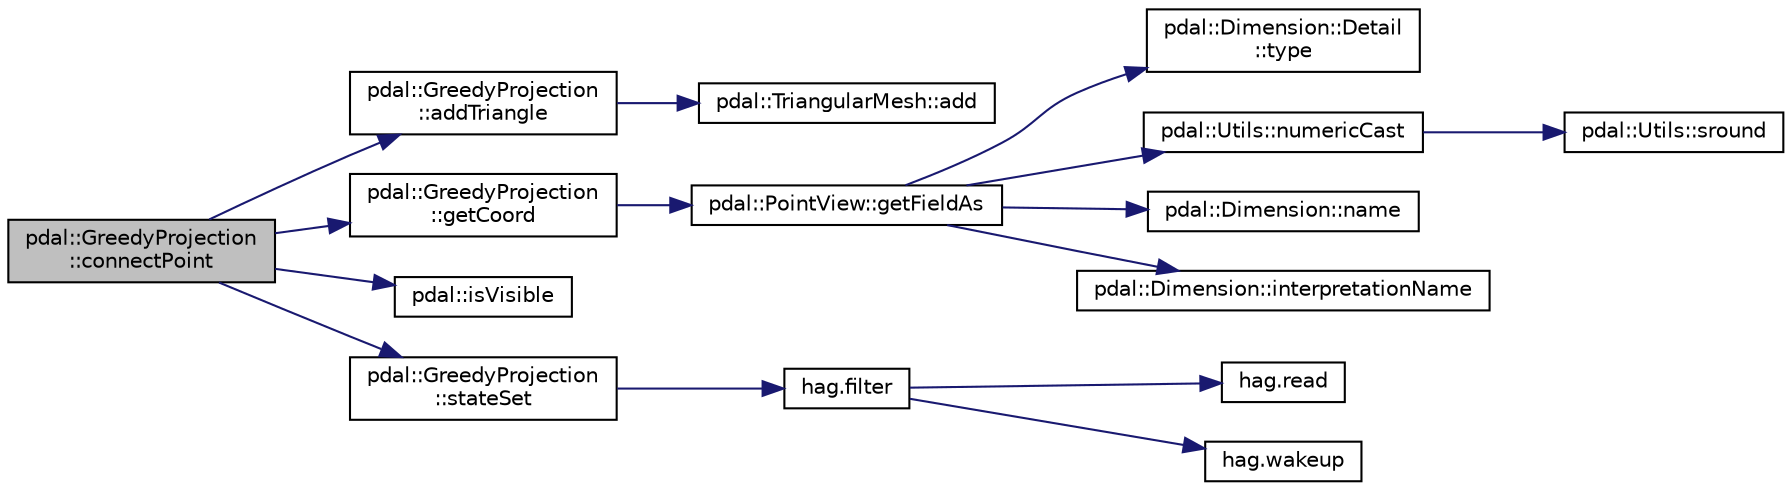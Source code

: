 digraph "pdal::GreedyProjection::connectPoint"
{
  edge [fontname="Helvetica",fontsize="10",labelfontname="Helvetica",labelfontsize="10"];
  node [fontname="Helvetica",fontsize="10",shape=record];
  rankdir="LR";
  Node1 [label="pdal::GreedyProjection\l::connectPoint",height=0.2,width=0.4,color="black", fillcolor="grey75", style="filled", fontcolor="black"];
  Node1 -> Node2 [color="midnightblue",fontsize="10",style="solid",fontname="Helvetica"];
  Node2 [label="pdal::GreedyProjection\l::addTriangle",height=0.2,width=0.4,color="black", fillcolor="white", style="filled",URL="$classpdal_1_1GreedyProjection.html#a1da3fd3f7cc21955e8a27be058d9bf16"];
  Node2 -> Node3 [color="midnightblue",fontsize="10",style="solid",fontname="Helvetica"];
  Node3 [label="pdal::TriangularMesh::add",height=0.2,width=0.4,color="black", fillcolor="white", style="filled",URL="$classpdal_1_1TriangularMesh.html#a4d4b493d02275fb49413500e29975802"];
  Node1 -> Node4 [color="midnightblue",fontsize="10",style="solid",fontname="Helvetica"];
  Node4 [label="pdal::GreedyProjection\l::getCoord",height=0.2,width=0.4,color="black", fillcolor="white", style="filled",URL="$classpdal_1_1GreedyProjection.html#a3386475661b04c459aae2cf7b21ed0ed"];
  Node4 -> Node5 [color="midnightblue",fontsize="10",style="solid",fontname="Helvetica"];
  Node5 [label="pdal::PointView::getFieldAs",height=0.2,width=0.4,color="black", fillcolor="white", style="filled",URL="$classpdal_1_1PointView.html#a4c594a6d2a469e594988194ccf125a15"];
  Node5 -> Node6 [color="midnightblue",fontsize="10",style="solid",fontname="Helvetica"];
  Node6 [label="pdal::Dimension::Detail\l::type",height=0.2,width=0.4,color="black", fillcolor="white", style="filled",URL="$classpdal_1_1Dimension_1_1Detail.html#adf5961976b7fce3d90a0dddd50519a7c"];
  Node5 -> Node7 [color="midnightblue",fontsize="10",style="solid",fontname="Helvetica"];
  Node7 [label="pdal::Utils::numericCast",height=0.2,width=0.4,color="black", fillcolor="white", style="filled",URL="$namespacepdal_1_1Utils.html#a33d614ac71aa03aaa5c10a242c4d14ac"];
  Node7 -> Node8 [color="midnightblue",fontsize="10",style="solid",fontname="Helvetica"];
  Node8 [label="pdal::Utils::sround",height=0.2,width=0.4,color="black", fillcolor="white", style="filled",URL="$namespacepdal_1_1Utils.html#a06833597f1fc4287966cfa0867128e59"];
  Node5 -> Node9 [color="midnightblue",fontsize="10",style="solid",fontname="Helvetica"];
  Node9 [label="pdal::Dimension::name",height=0.2,width=0.4,color="black", fillcolor="white", style="filled",URL="$namespacepdal_1_1Dimension.html#af3176b0b7e6b4be000317846cf7c2718"];
  Node5 -> Node10 [color="midnightblue",fontsize="10",style="solid",fontname="Helvetica"];
  Node10 [label="pdal::Dimension::interpretationName",height=0.2,width=0.4,color="black", fillcolor="white", style="filled",URL="$namespacepdal_1_1Dimension.html#acc41232ae1e707d6c928ffb9a56592d3"];
  Node1 -> Node11 [color="midnightblue",fontsize="10",style="solid",fontname="Helvetica"];
  Node11 [label="pdal::isVisible",height=0.2,width=0.4,color="black", fillcolor="white", style="filled",URL="$namespacepdal.html#a6de03acafa16aa1e0e0f7d4e5efc4a08",tooltip="Returns if a point X is visible from point R (or the origin) when taking into account the segment bet..."];
  Node1 -> Node12 [color="midnightblue",fontsize="10",style="solid",fontname="Helvetica"];
  Node12 [label="pdal::GreedyProjection\l::stateSet",height=0.2,width=0.4,color="black", fillcolor="white", style="filled",URL="$classpdal_1_1GreedyProjection.html#a6fc9ae2e72a539fe37fe8e8b199294cd"];
  Node12 -> Node13 [color="midnightblue",fontsize="10",style="solid",fontname="Helvetica"];
  Node13 [label="hag.filter",height=0.2,width=0.4,color="black", fillcolor="white", style="filled",URL="$namespacehag.html#a39becb5458bcac317093e468da1639be"];
  Node13 -> Node14 [color="midnightblue",fontsize="10",style="solid",fontname="Helvetica"];
  Node14 [label="hag.read",height=0.2,width=0.4,color="black", fillcolor="white", style="filled",URL="$namespacehag.html#acad63bbd5fdda01bf56ff6aae70a0192"];
  Node13 -> Node15 [color="midnightblue",fontsize="10",style="solid",fontname="Helvetica"];
  Node15 [label="hag.wakeup",height=0.2,width=0.4,color="black", fillcolor="white", style="filled",URL="$namespacehag.html#aee422d0ebdb1730554711d82498e54c3"];
}
